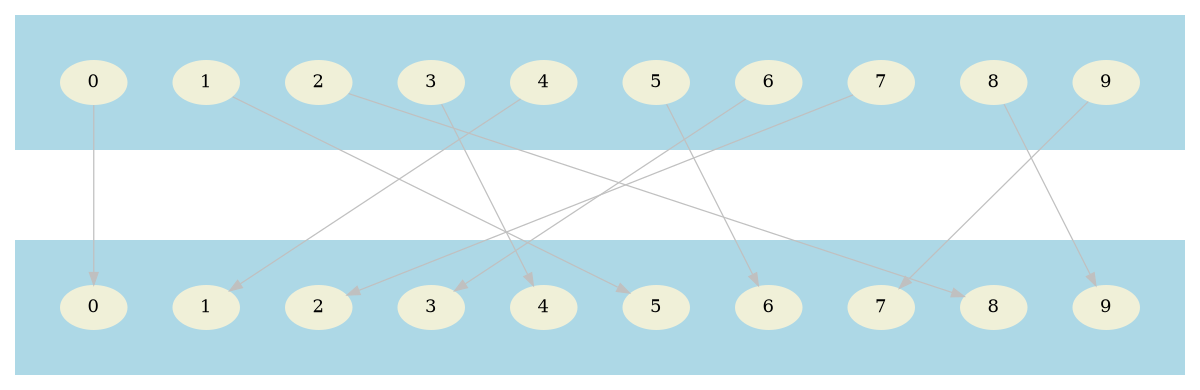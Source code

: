 digraph bijection {

    size=8;
    splines=line;
    nodesep=0.5;
    ranksep=2;

    node [color=transparent; style=filled; fillcolor="0.17 0.10 0.94"];
    edge [color=gray; opacity=0.9]

    subgraph cluster_source {

        style=filled;
        color=none;
        fillcolor=lightblue;
        margin=36;

        a9 [label="9"];
        a8 [label="8"];
        a7 [label="7"];
        a6 [label="6"];
        a5 [label="5"];
        a4 [label="4"];
        a3 [label="3"];
        a2 [label="2"];
        a1 [label="1"];
        a0 [label="0"];
    }

    subgraph cluster_target {

        style=filled;
        color=none;
        fillcolor=lightblue;
        margin=36;

        b9 [label="9"];
        b8 [label="8"];
        b7 [label="7"];
        b6 [label="6"];
        b5 [label="5"];
        b4 [label="4"];
        b3 [label="3"];
        b2 [label="2"];
        b1 [label="1"];
        b0 [label="0"];
    }

    {   edge [style=invis]
        a1 -> b1;
        a2 -> b2;
        a3 -> b3;
        a4 -> b4;
        a5 -> b5;
        a6 -> b6;
        a7 -> b7;
        a8 -> b8;
        a9 -> b9;
    }

    edge [constraint=false];

    a0 -> b0;
    a1 -> b5;
    a2 -> b8;
    a3 -> b4;
    a4 -> b1;
    a5 -> b6;
    a6 -> b3;
    a7 -> b2;
    a8 -> b9;
    a9 -> b7;
}
